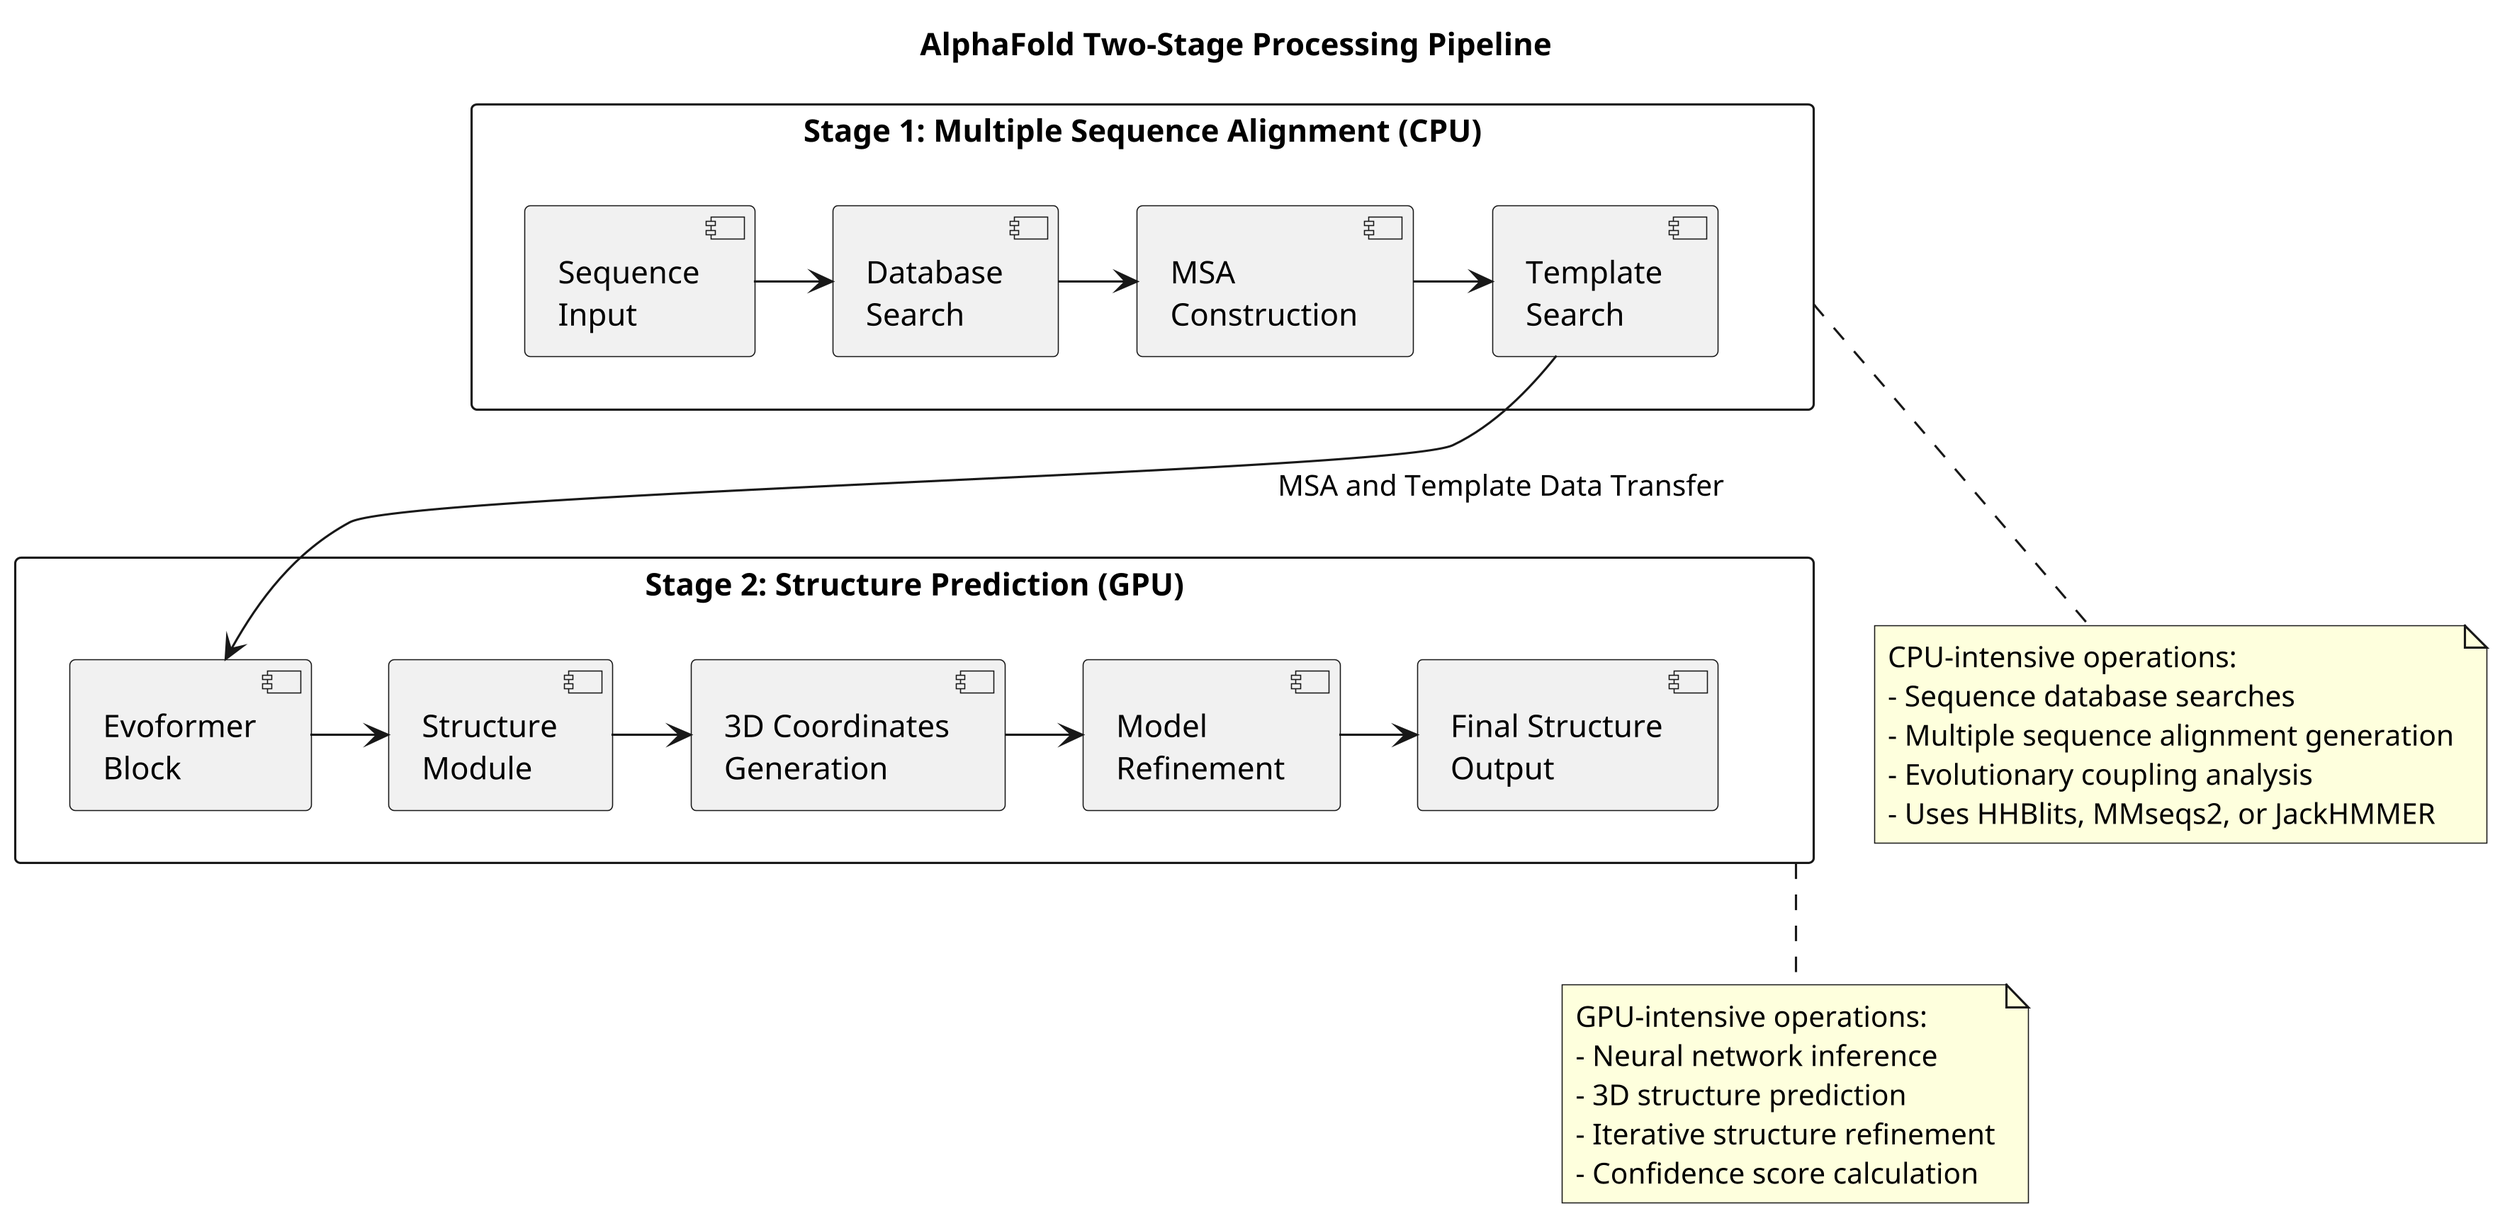 @startuml

skinparam dpi 300

title AlphaFold Two-Stage Processing Pipeline

rectangle "Stage 1: Multiple Sequence Alignment (CPU)" as stage1 {
  component "Sequence\nInput" as input
  component "Database\nSearch" as search
  component "MSA\nConstruction" as msaConstruction
  component "Template\nSearch" as templateSearch

  input -right-> search
  search -right-> msaConstruction
  msaConstruction -right-> templateSearch
}

rectangle "Stage 2: Structure Prediction (GPU)" as stage2 {
  component "Evoformer\nBlock" as evoformer
  component "Structure\nModule" as structModule
  component "3D Coordinates\nGeneration" as coordGen
  component "Model\nRefinement" as modelRefine
  component "Final Structure\nOutput" as output

  evoformer -right-> structModule
  structModule -right-> coordGen
  coordGen -right-> modelRefine
  modelRefine -right-> output
}

stage1 -right[hidden]-> stage2
templateSearch -d-> evoformer : MSA and Template Data Transfer

note bottom of stage1
  CPU-intensive operations:
  - Sequence database searches
  - Multiple sequence alignment generation
  - Evolutionary coupling analysis
  - Uses HHBlits, MMseqs2, or JackHMMER
end note

note bottom of stage2
  GPU-intensive operations:
  - Neural network inference
  - 3D structure prediction
  - Iterative structure refinement
  - Confidence score calculation
end note

@enduml